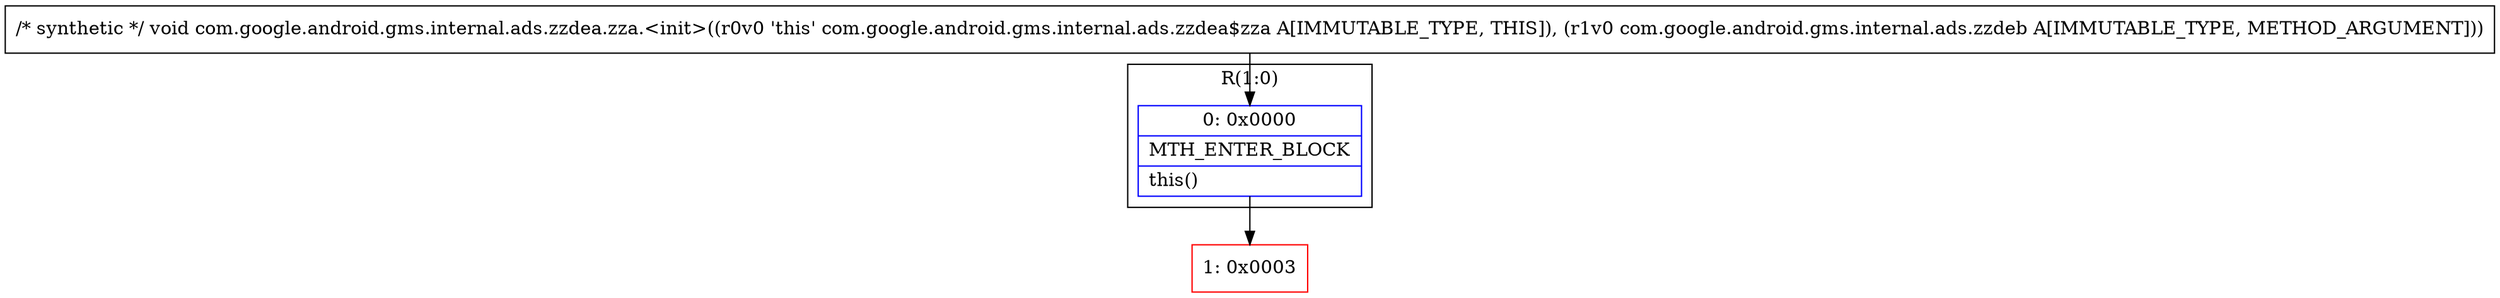 digraph "CFG forcom.google.android.gms.internal.ads.zzdea.zza.\<init\>(Lcom\/google\/android\/gms\/internal\/ads\/zzdeb;)V" {
subgraph cluster_Region_1944690847 {
label = "R(1:0)";
node [shape=record,color=blue];
Node_0 [shape=record,label="{0\:\ 0x0000|MTH_ENTER_BLOCK\l|this()\l}"];
}
Node_1 [shape=record,color=red,label="{1\:\ 0x0003}"];
MethodNode[shape=record,label="{\/* synthetic *\/ void com.google.android.gms.internal.ads.zzdea.zza.\<init\>((r0v0 'this' com.google.android.gms.internal.ads.zzdea$zza A[IMMUTABLE_TYPE, THIS]), (r1v0 com.google.android.gms.internal.ads.zzdeb A[IMMUTABLE_TYPE, METHOD_ARGUMENT])) }"];
MethodNode -> Node_0;
Node_0 -> Node_1;
}

